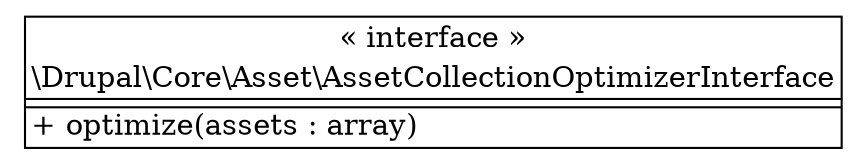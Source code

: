 digraph "Class Diagram" {
  node [shape=plaintext]
  "\\Drupal\\Core\\Asset\\AssetCollectionOptimizerInterface" [
    label=<
<table border="1" cellpadding="2" cellspacing="0" cellborder="0">
<tr><td align="center">&laquo; interface &raquo;</td></tr>
<tr><td align="center" title="interface AssetCollectionOptimizerInterface">\\Drupal\\Core\\Asset\\AssetCollectionOptimizerInterface</td></tr><hr />
<tr><td></td></tr>
<hr />
<tr><td align="left" title="public optimize">+ optimize(assets : array)</td></tr>
</table>
  >
  ];
}